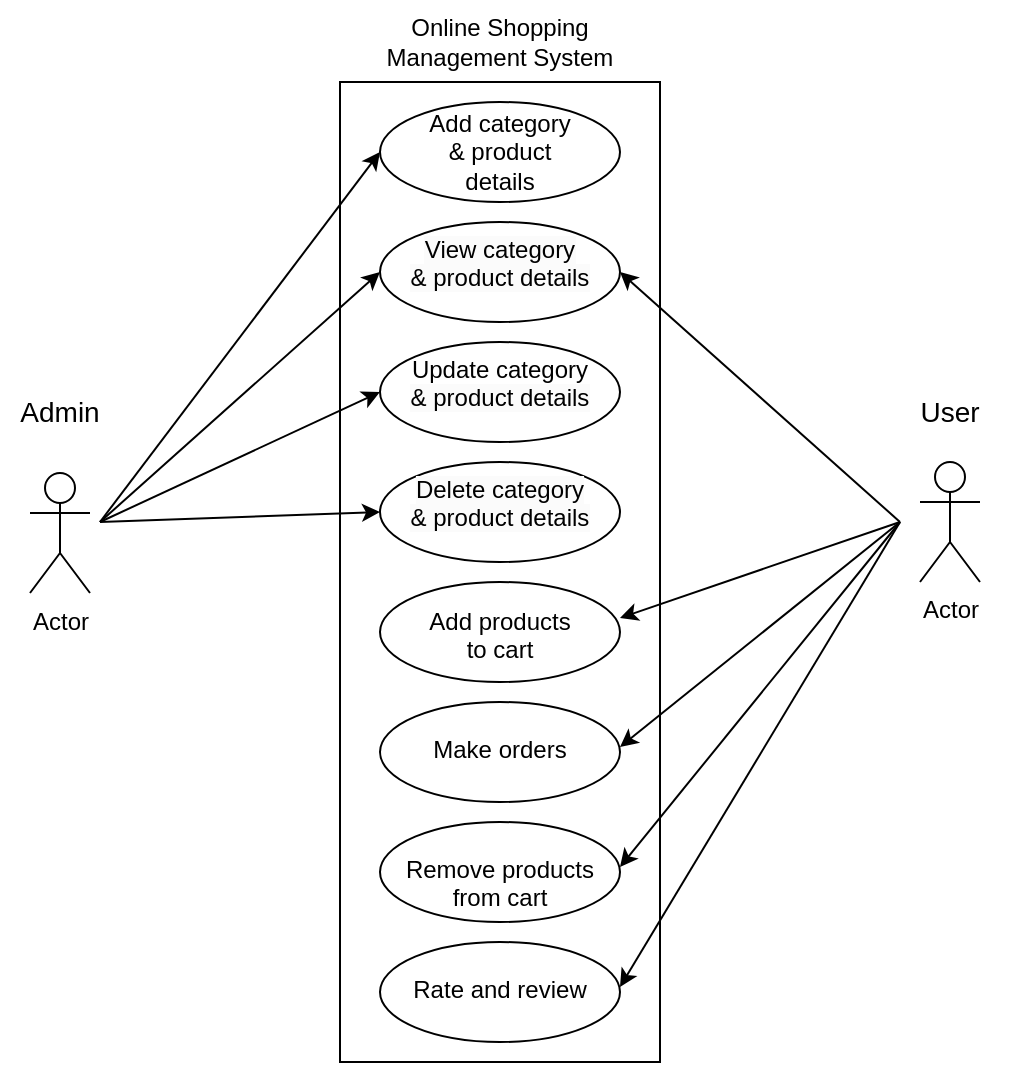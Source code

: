 <mxfile version="21.2.8" type="device">
  <diagram name="Page-1" id="J2ga7-AfMU-03VrjH4Nw">
    <mxGraphModel dx="780" dy="504" grid="1" gridSize="10" guides="1" tooltips="1" connect="1" arrows="1" fold="1" page="1" pageScale="1" pageWidth="850" pageHeight="1100" math="0" shadow="0">
      <root>
        <mxCell id="0" />
        <mxCell id="1" parent="0" />
        <mxCell id="fpkU6dMlnlghhV7CmyMH-1" value="" style="rounded=0;whiteSpace=wrap;html=1;" parent="1" vertex="1">
          <mxGeometry x="320" y="40" width="160" height="490" as="geometry" />
        </mxCell>
        <mxCell id="fpkU6dMlnlghhV7CmyMH-2" value="" style="ellipse;whiteSpace=wrap;html=1;align=left;" parent="1" vertex="1">
          <mxGeometry x="340" y="50" width="120" height="50" as="geometry" />
        </mxCell>
        <mxCell id="fpkU6dMlnlghhV7CmyMH-3" value="" style="ellipse;whiteSpace=wrap;html=1;" parent="1" vertex="1">
          <mxGeometry x="340" y="110" width="120" height="50" as="geometry" />
        </mxCell>
        <mxCell id="fpkU6dMlnlghhV7CmyMH-4" value="" style="ellipse;whiteSpace=wrap;html=1;" parent="1" vertex="1">
          <mxGeometry x="340" y="290" width="120" height="50" as="geometry" />
        </mxCell>
        <mxCell id="fpkU6dMlnlghhV7CmyMH-5" value="" style="ellipse;whiteSpace=wrap;html=1;" parent="1" vertex="1">
          <mxGeometry x="340" y="230" width="120" height="50" as="geometry" />
        </mxCell>
        <mxCell id="fpkU6dMlnlghhV7CmyMH-6" value="" style="ellipse;whiteSpace=wrap;html=1;" parent="1" vertex="1">
          <mxGeometry x="340" y="350" width="120" height="50" as="geometry" />
        </mxCell>
        <mxCell id="fpkU6dMlnlghhV7CmyMH-7" value="" style="ellipse;whiteSpace=wrap;html=1;" parent="1" vertex="1">
          <mxGeometry x="340" y="170" width="120" height="50" as="geometry" />
        </mxCell>
        <mxCell id="fpkU6dMlnlghhV7CmyMH-8" value="" style="ellipse;whiteSpace=wrap;html=1;" parent="1" vertex="1">
          <mxGeometry x="340" y="410" width="120" height="50" as="geometry" />
        </mxCell>
        <mxCell id="fpkU6dMlnlghhV7CmyMH-13" value="&lt;font style=&quot;font-size: 14px;&quot;&gt;User&lt;/font&gt;" style="text;strokeColor=none;align=center;fillColor=none;html=1;verticalAlign=middle;whiteSpace=wrap;rounded=0;" parent="1" vertex="1">
          <mxGeometry x="595" y="190" width="60" height="30" as="geometry" />
        </mxCell>
        <mxCell id="fpkU6dMlnlghhV7CmyMH-14" value="&lt;font style=&quot;font-size: 14px;&quot;&gt;Admin&lt;/font&gt;" style="text;strokeColor=none;align=center;fillColor=none;html=1;verticalAlign=middle;whiteSpace=wrap;rounded=0;" parent="1" vertex="1">
          <mxGeometry x="150" y="190" width="60" height="30" as="geometry" />
        </mxCell>
        <mxCell id="fpkU6dMlnlghhV7CmyMH-16" value="" style="ellipse;whiteSpace=wrap;html=1;" parent="1" vertex="1">
          <mxGeometry x="340" y="470" width="120" height="50" as="geometry" />
        </mxCell>
        <mxCell id="fpkU6dMlnlghhV7CmyMH-20" value="Actor" style="shape=umlActor;verticalLabelPosition=bottom;verticalAlign=top;html=1;outlineConnect=0;" parent="1" vertex="1">
          <mxGeometry x="165" y="235.5" width="30" height="60" as="geometry" />
        </mxCell>
        <mxCell id="fpkU6dMlnlghhV7CmyMH-21" value="Actor" style="shape=umlActor;verticalLabelPosition=bottom;verticalAlign=top;html=1;outlineConnect=0;" parent="1" vertex="1">
          <mxGeometry x="610" y="230" width="30" height="60" as="geometry" />
        </mxCell>
        <mxCell id="fpkU6dMlnlghhV7CmyMH-22" value="Add category &lt;br&gt;&amp;amp; product details" style="text;strokeColor=none;align=center;fillColor=none;html=1;verticalAlign=middle;whiteSpace=wrap;rounded=0;" parent="1" vertex="1">
          <mxGeometry x="360" y="35" width="80" height="80" as="geometry" />
        </mxCell>
        <mxCell id="fpkU6dMlnlghhV7CmyMH-24" value="&lt;span style=&quot;color: rgb(0, 0, 0); font-family: Helvetica; font-size: 12px; font-style: normal; font-variant-ligatures: normal; font-variant-caps: normal; font-weight: 400; letter-spacing: normal; orphans: 2; text-indent: 0px; text-transform: none; widows: 2; word-spacing: 0px; -webkit-text-stroke-width: 0px; background-color: rgb(251, 251, 251); text-decoration-thickness: initial; text-decoration-style: initial; text-decoration-color: initial; float: none; display: inline !important;&quot;&gt;View category&lt;/span&gt;&lt;br style=&quot;border-color: var(--border-color); color: rgb(0, 0, 0); font-family: Helvetica; font-size: 12px; font-style: normal; font-variant-ligatures: normal; font-variant-caps: normal; font-weight: 400; letter-spacing: normal; orphans: 2; text-indent: 0px; text-transform: none; widows: 2; word-spacing: 0px; -webkit-text-stroke-width: 0px; background-color: rgb(251, 251, 251); text-decoration-thickness: initial; text-decoration-style: initial; text-decoration-color: initial;&quot;&gt;&lt;span style=&quot;color: rgb(0, 0, 0); font-family: Helvetica; font-size: 12px; font-style: normal; font-variant-ligatures: normal; font-variant-caps: normal; font-weight: 400; letter-spacing: normal; orphans: 2; text-indent: 0px; text-transform: none; widows: 2; word-spacing: 0px; -webkit-text-stroke-width: 0px; background-color: rgb(251, 251, 251); text-decoration-thickness: initial; text-decoration-style: initial; text-decoration-color: initial; float: none; display: inline !important;&quot;&gt;&amp;amp; product details&lt;/span&gt;" style="text;whiteSpace=wrap;html=1;align=center;" parent="1" vertex="1">
          <mxGeometry x="340" y="110" width="120" height="50" as="geometry" />
        </mxCell>
        <mxCell id="fpkU6dMlnlghhV7CmyMH-25" value="&lt;div style=&quot;&quot;&gt;Update category&lt;/div&gt;&lt;span style=&quot;color: rgb(0, 0, 0); font-family: Helvetica; font-size: 12px; font-style: normal; font-variant-ligatures: normal; font-variant-caps: normal; font-weight: 400; letter-spacing: normal; orphans: 2; text-indent: 0px; text-transform: none; widows: 2; word-spacing: 0px; -webkit-text-stroke-width: 0px; background-color: rgb(251, 251, 251); text-decoration-thickness: initial; text-decoration-style: initial; text-decoration-color: initial; float: none; display: inline !important;&quot;&gt;&amp;amp; product details&lt;/span&gt;" style="text;whiteSpace=wrap;html=1;align=center;" parent="1" vertex="1">
          <mxGeometry x="340" y="170" width="120" height="50" as="geometry" />
        </mxCell>
        <mxCell id="fpkU6dMlnlghhV7CmyMH-26" value="&lt;span style=&quot;color: rgb(0, 0, 0); font-family: Helvetica; font-size: 12px; font-style: normal; font-variant-ligatures: normal; font-variant-caps: normal; font-weight: 400; letter-spacing: normal; orphans: 2; text-indent: 0px; text-transform: none; widows: 2; word-spacing: 0px; -webkit-text-stroke-width: 0px; background-color: rgb(251, 251, 251); text-decoration-thickness: initial; text-decoration-style: initial; text-decoration-color: initial; float: none; display: inline !important;&quot;&gt;Delete category&lt;/span&gt;&lt;br style=&quot;border-color: var(--border-color); color: rgb(0, 0, 0); font-family: Helvetica; font-size: 12px; font-style: normal; font-variant-ligatures: normal; font-variant-caps: normal; font-weight: 400; letter-spacing: normal; orphans: 2; text-indent: 0px; text-transform: none; widows: 2; word-spacing: 0px; -webkit-text-stroke-width: 0px; background-color: rgb(251, 251, 251); text-decoration-thickness: initial; text-decoration-style: initial; text-decoration-color: initial;&quot;&gt;&lt;span style=&quot;color: rgb(0, 0, 0); font-family: Helvetica; font-size: 12px; font-style: normal; font-variant-ligatures: normal; font-variant-caps: normal; font-weight: 400; letter-spacing: normal; orphans: 2; text-indent: 0px; text-transform: none; widows: 2; word-spacing: 0px; -webkit-text-stroke-width: 0px; background-color: rgb(251, 251, 251); text-decoration-thickness: initial; text-decoration-style: initial; text-decoration-color: initial; float: none; display: inline !important;&quot;&gt;&amp;amp; product details&lt;/span&gt;" style="text;whiteSpace=wrap;html=1;align=center;" parent="1" vertex="1">
          <mxGeometry x="340" y="230" width="120" height="50" as="geometry" />
        </mxCell>
        <mxCell id="fpkU6dMlnlghhV7CmyMH-30" value="&lt;div style=&quot;&quot;&gt;Add products&lt;/div&gt;&lt;div style=&quot;&quot;&gt;to cart&lt;/div&gt;" style="text;whiteSpace=wrap;html=1;align=center;" parent="1" vertex="1">
          <mxGeometry x="340" y="295.5" width="120" height="50" as="geometry" />
        </mxCell>
        <mxCell id="fpkU6dMlnlghhV7CmyMH-31" value="&lt;div style=&quot;&quot;&gt;&lt;span style=&quot;background-color: initial;&quot;&gt;Make orders&lt;/span&gt;&lt;/div&gt;" style="text;whiteSpace=wrap;html=1;align=center;" parent="1" vertex="1">
          <mxGeometry x="340" y="360" width="120" height="50" as="geometry" />
        </mxCell>
        <mxCell id="fpkU6dMlnlghhV7CmyMH-32" value="&lt;div style=&quot;&quot;&gt;&lt;span style=&quot;background-color: initial;&quot;&gt;Remove products&lt;/span&gt;&lt;/div&gt;&lt;div style=&quot;&quot;&gt;from cart&lt;/div&gt;" style="text;whiteSpace=wrap;html=1;align=center;" parent="1" vertex="1">
          <mxGeometry x="340" y="420" width="120" height="50" as="geometry" />
        </mxCell>
        <mxCell id="fpkU6dMlnlghhV7CmyMH-33" value="&lt;div style=&quot;&quot;&gt;&lt;span style=&quot;background-color: initial;&quot;&gt;Rate and review&lt;/span&gt;&lt;/div&gt;" style="text;whiteSpace=wrap;html=1;align=center;" parent="1" vertex="1">
          <mxGeometry x="340" y="480" width="120" height="50" as="geometry" />
        </mxCell>
        <mxCell id="fpkU6dMlnlghhV7CmyMH-36" value="" style="endArrow=classic;html=1;rounded=0;entryX=0;entryY=0.5;entryDx=0;entryDy=0;" parent="1" target="fpkU6dMlnlghhV7CmyMH-2" edge="1">
          <mxGeometry width="50" height="50" relative="1" as="geometry">
            <mxPoint x="200" y="260" as="sourcePoint" />
            <mxPoint x="250" y="210" as="targetPoint" />
          </mxGeometry>
        </mxCell>
        <mxCell id="fpkU6dMlnlghhV7CmyMH-37" value="" style="endArrow=classic;html=1;rounded=0;entryX=0;entryY=0.5;entryDx=0;entryDy=0;" parent="1" target="fpkU6dMlnlghhV7CmyMH-24" edge="1">
          <mxGeometry width="50" height="50" relative="1" as="geometry">
            <mxPoint x="200" y="260" as="sourcePoint" />
            <mxPoint x="354" y="96" as="targetPoint" />
          </mxGeometry>
        </mxCell>
        <mxCell id="fpkU6dMlnlghhV7CmyMH-38" value="" style="endArrow=classic;html=1;rounded=0;entryX=0;entryY=0.5;entryDx=0;entryDy=0;" parent="1" target="fpkU6dMlnlghhV7CmyMH-25" edge="1">
          <mxGeometry width="50" height="50" relative="1" as="geometry">
            <mxPoint x="200" y="260" as="sourcePoint" />
            <mxPoint x="364" y="106" as="targetPoint" />
          </mxGeometry>
        </mxCell>
        <mxCell id="fpkU6dMlnlghhV7CmyMH-39" value="" style="endArrow=classic;html=1;rounded=0;entryX=0;entryY=0.5;entryDx=0;entryDy=0;" parent="1" target="fpkU6dMlnlghhV7CmyMH-26" edge="1">
          <mxGeometry width="50" height="50" relative="1" as="geometry">
            <mxPoint x="200" y="260" as="sourcePoint" />
            <mxPoint x="374" y="116" as="targetPoint" />
          </mxGeometry>
        </mxCell>
        <mxCell id="fpkU6dMlnlghhV7CmyMH-40" value="" style="endArrow=classic;html=1;rounded=0;entryX=1;entryY=0.25;entryDx=0;entryDy=0;" parent="1" target="fpkU6dMlnlghhV7CmyMH-30" edge="1">
          <mxGeometry width="50" height="50" relative="1" as="geometry">
            <mxPoint x="600" y="260" as="sourcePoint" />
            <mxPoint x="384" y="126" as="targetPoint" />
          </mxGeometry>
        </mxCell>
        <mxCell id="fpkU6dMlnlghhV7CmyMH-41" value="" style="endArrow=classic;html=1;rounded=0;entryX=1;entryY=0.5;entryDx=0;entryDy=0;" parent="1" target="fpkU6dMlnlghhV7CmyMH-24" edge="1">
          <mxGeometry width="50" height="50" relative="1" as="geometry">
            <mxPoint x="600" y="260" as="sourcePoint" />
            <mxPoint x="394" y="136" as="targetPoint" />
          </mxGeometry>
        </mxCell>
        <mxCell id="fpkU6dMlnlghhV7CmyMH-42" value="" style="endArrow=classic;html=1;rounded=0;entryX=1;entryY=0.25;entryDx=0;entryDy=0;" parent="1" target="fpkU6dMlnlghhV7CmyMH-32" edge="1">
          <mxGeometry width="50" height="50" relative="1" as="geometry">
            <mxPoint x="600" y="260" as="sourcePoint" />
            <mxPoint x="404" y="146" as="targetPoint" />
          </mxGeometry>
        </mxCell>
        <mxCell id="fpkU6dMlnlghhV7CmyMH-43" value="" style="endArrow=classic;html=1;rounded=0;entryX=1;entryY=0.25;entryDx=0;entryDy=0;" parent="1" target="fpkU6dMlnlghhV7CmyMH-31" edge="1">
          <mxGeometry width="50" height="50" relative="1" as="geometry">
            <mxPoint x="600" y="260" as="sourcePoint" />
            <mxPoint x="414" y="156" as="targetPoint" />
          </mxGeometry>
        </mxCell>
        <mxCell id="fpkU6dMlnlghhV7CmyMH-44" value="" style="endArrow=classic;html=1;rounded=0;entryX=1;entryY=0.25;entryDx=0;entryDy=0;" parent="1" target="fpkU6dMlnlghhV7CmyMH-33" edge="1">
          <mxGeometry width="50" height="50" relative="1" as="geometry">
            <mxPoint x="600" y="260" as="sourcePoint" />
            <mxPoint x="424" y="166" as="targetPoint" />
          </mxGeometry>
        </mxCell>
        <mxCell id="7jMp7ujkxQQiDtJkDy1o-2" value="Online Shopping Management System" style="whiteSpace=wrap;html=1;align=center;shadow=0;opacity=0;" vertex="1" parent="1">
          <mxGeometry x="340" width="120" height="40" as="geometry" />
        </mxCell>
        <mxCell id="7jMp7ujkxQQiDtJkDy1o-4" style="edgeStyle=orthogonalEdgeStyle;rounded=0;orthogonalLoop=1;jettySize=auto;html=1;exitX=0.5;exitY=1;exitDx=0;exitDy=0;" edge="1" parent="1" source="fpkU6dMlnlghhV7CmyMH-1" target="fpkU6dMlnlghhV7CmyMH-1">
          <mxGeometry relative="1" as="geometry" />
        </mxCell>
      </root>
    </mxGraphModel>
  </diagram>
</mxfile>
